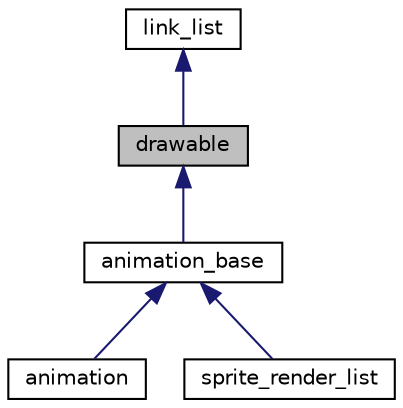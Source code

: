 digraph "drawable"
{
 // LATEX_PDF_SIZE
  edge [fontname="Helvetica",fontsize="10",labelfontname="Helvetica",labelfontsize="10"];
  node [fontname="Helvetica",fontsize="10",shape=record];
  Node1 [label="drawable",height=0.2,width=0.4,color="black", fillcolor="grey75", style="filled", fontcolor="black",tooltip=" "];
  Node2 -> Node1 [dir="back",color="midnightblue",fontsize="10",style="solid",fontname="Helvetica"];
  Node2 [label="link_list",height=0.2,width=0.4,color="black", fillcolor="white", style="filled",URL="$classlink__list.html",tooltip="Generic linked list class (for inheriting from)"];
  Node1 -> Node3 [dir="back",color="midnightblue",fontsize="10",style="solid",fontname="Helvetica"];
  Node3 [label="animation_base",height=0.2,width=0.4,color="black", fillcolor="white", style="filled",URL="$classanimation__base.html",tooltip=" "];
  Node3 -> Node4 [dir="back",color="midnightblue",fontsize="10",style="solid",fontname="Helvetica"];
  Node4 [label="animation",height=0.2,width=0.4,color="black", fillcolor="white", style="filled",URL="$classanimation.html",tooltip=" "];
  Node3 -> Node5 [dir="back",color="midnightblue",fontsize="10",style="solid",fontname="Helvetica"];
  Node5 [label="sprite_render_list",height=0.2,width=0.4,color="black", fillcolor="white", style="filled",URL="$classsprite__render__list.html",tooltip=" "];
}
